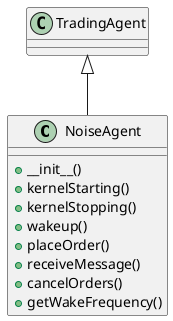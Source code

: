 @startuml
class NoiseAgent {
  + __init__()
  + kernelStarting()
  + kernelStopping()
  + wakeup()
  + placeOrder()
  + receiveMessage()
  + cancelOrders()
  + getWakeFrequency()
}
TradingAgent <|-- NoiseAgent
@enduml